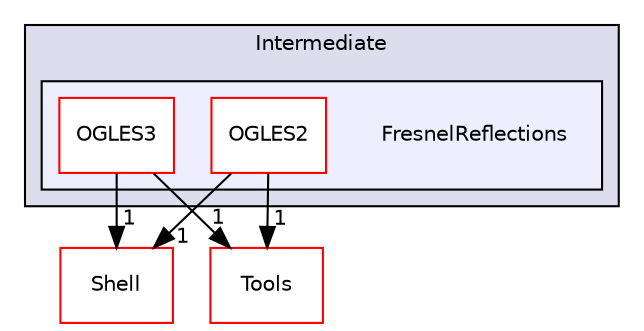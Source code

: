 digraph "PVR/SDK_3.4/Examples/Intermediate/FresnelReflections" {
  compound=true
  node [ fontsize="10", fontname="Helvetica"];
  edge [ labelfontsize="10", labelfontname="Helvetica"];
  subgraph clusterdir_1fc4701d2c417cbbd376ebdde5d0b37f {
    graph [ bgcolor="#ddddee", pencolor="black", label="Intermediate" fontname="Helvetica", fontsize="10", URL="dir_1fc4701d2c417cbbd376ebdde5d0b37f.html"]
  subgraph clusterdir_193b3429d352b416d5f532e39b39a334 {
    graph [ bgcolor="#eeeeff", pencolor="black", label="" URL="dir_193b3429d352b416d5f532e39b39a334.html"];
    dir_193b3429d352b416d5f532e39b39a334 [shape=plaintext label="FresnelReflections"];
    dir_0c879d0e7be258a6c5740c74b62056ba [shape=box label="OGLES2" color="red" fillcolor="white" style="filled" URL="dir_0c879d0e7be258a6c5740c74b62056ba.html"];
    dir_abf82ad2467b356a47eaf12ce461e97f [shape=box label="OGLES3" color="red" fillcolor="white" style="filled" URL="dir_abf82ad2467b356a47eaf12ce461e97f.html"];
  }
  }
  dir_de41955a66a331b990d60d5323117a97 [shape=box label="Shell" fillcolor="white" style="filled" color="red" URL="dir_de41955a66a331b990d60d5323117a97.html"];
  dir_5222bd6691dac9df766f8a52293393a2 [shape=box label="Tools" fillcolor="white" style="filled" color="red" URL="dir_5222bd6691dac9df766f8a52293393a2.html"];
  dir_abf82ad2467b356a47eaf12ce461e97f->dir_de41955a66a331b990d60d5323117a97 [headlabel="1", labeldistance=1.5 headhref="dir_000667_000133.html"];
  dir_abf82ad2467b356a47eaf12ce461e97f->dir_5222bd6691dac9df766f8a52293393a2 [headlabel="1", labeldistance=1.5 headhref="dir_000667_001762.html"];
  dir_0c879d0e7be258a6c5740c74b62056ba->dir_de41955a66a331b990d60d5323117a97 [headlabel="1", labeldistance=1.5 headhref="dir_000665_000133.html"];
  dir_0c879d0e7be258a6c5740c74b62056ba->dir_5222bd6691dac9df766f8a52293393a2 [headlabel="1", labeldistance=1.5 headhref="dir_000665_001762.html"];
}

